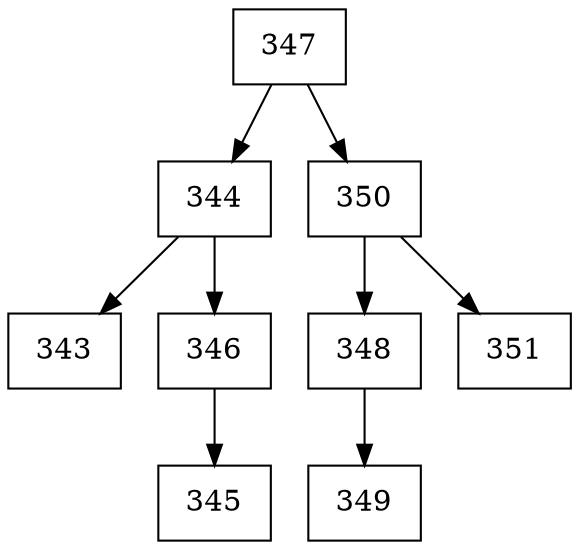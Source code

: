digraph grafico{
rankdir=UD 
node[shape=box] 
concentrate=true 
nodo347[ shape=record, label ="347"];
nodo344[ shape=record, label ="344"];
nodo343[ shape=record, label ="343"];
nodo344->nodo343
nodo346[ shape=record, label ="346"];
nodo345[ shape=record, label ="345"];
nodo346->nodo345
nodo344->nodo346
nodo347->nodo344
nodo350[ shape=record, label ="350"];
nodo348[ shape=record, label ="348"];
nodo349[ shape=record, label ="349"];
nodo348->nodo349
nodo350->nodo348
nodo351[ shape=record, label ="351"];
nodo350->nodo351
nodo347->nodo350
}